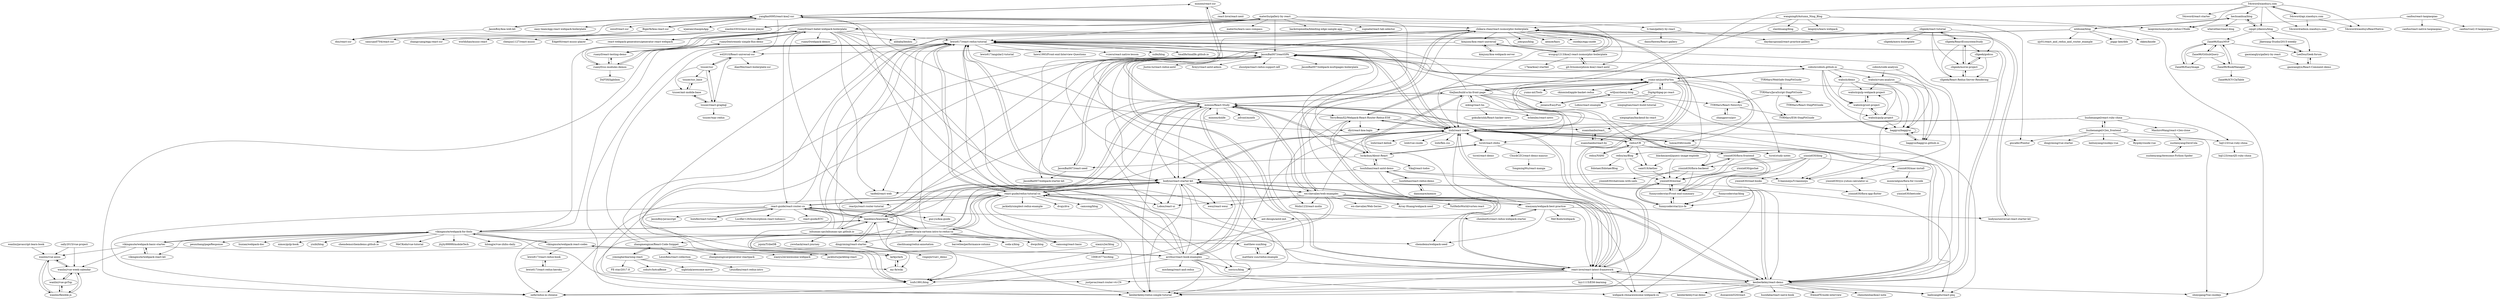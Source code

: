 digraph G {
"minooo/react-ssr" -> "yangfan0095/react-koa2-ssr"
"minooo/react-ssr" -> "react-love/react-next" ["e"=1]
"minooo/react-ssr" -> "minooo/React-Study"
"Bigerfe/koa-react-ssr" -> "yangfan0095/react-koa2-ssr"
"Bigerfe/koa-react-ssr" -> "dxx/react-ssr"
"Bigerfe/koa-react-ssr" -> "sanyuan0704/react-ssr"
"Bigerfe/koa-react-ssr" -> "zhangyuang/egg-react-ssr" ["e"=1]
"tzuser/ssr" -> "wd2010/React-universal-ssr"
"tzuser/ssr" -> "tzuser/react-graphql"
"tzuser/ssr" -> "tzuser/ant-mobile-base"
"tzuser/ssr" -> "tzuser/ssr_base"
"yinxin630/gochat" -> "yinxin630/ezreal"
"yinxin630/gochat" -> "funnycoderstar/Front-end-summary"
"yangfan0095/react-koa2-ssr" -> "JasonBoy/koa-web-kit"
"yangfan0095/react-koa2-ssr" -> "wd2010/React-universal-ssr"
"yangfan0095/react-koa2-ssr" -> "chikara-chan/react-isomorphic-boilerplate"
"yangfan0095/react-koa2-ssr" -> "wjaxian/zhaopinApp"
"yangfan0095/react-koa2-ssr" -> "minooo/react-ssr"
"yangfan0095/react-koa2-ssr" -> "dlyt/react-koa-login"
"yangfan0095/react-koa2-ssr" -> "dxx/react-ssr"
"yangfan0095/react-koa2-ssr" -> "Bigerfe/koa-react-ssr"
"yangfan0095/react-koa2-ssr" -> "easy-team/egg-react-webpack-boilerplate" ["e"=1]
"yangfan0095/react-koa2-ssr" -> "git-lt/isomorphism-koa2-react-antd"
"yangfan0095/react-koa2-ssr" -> "laoqiren/isomorphic-redux-CNode"
"yangfan0095/react-koa2-ssr" -> "xxxsf/react-ssr" ["e"=1]
"wd2010/React-universal-ssr" -> "tzuser/ssr"
"wd2010/React-universal-ssr" -> "tzuser/react-graphql"
"wd2010/React-universal-ssr" -> "AlanWei/react-boilerplate-ssr"
"tzuser/ssr_base" -> "tzuser/ant-mobile-base"
"tzuser/react-graphql" -> "tzuser/ant-mobile-base"
"tzuser/react-graphql" -> "tzuser/ssr"
"tzuser/react-graphql" -> "tzuser/wpy-redux"
"tzuser/ant-mobile-base" -> "tzuser/ssr_base"
"tzuser/ant-mobile-base" -> "tzuser/react-graphql"
"wabish/vuex-analysis" -> "baggyui/baggyui"
"wabish/vuex-analysis" -> "baggyui/baggyui.github.io"
"wabish/vuex-analysis" -> "wabish/gulp-webpack-project"
"cobish/code-analysis" -> "baggyui/baggyui"
"cobish/code-analysis" -> "wabish/vuex-analysis"
"TYRMars/React-StepPitGuide" -> "TYRMars/JavaScript-StepPitGuide"
"yinxin630/mac-install" -> "yinxin630/yys-yuhun-calculator-ui"
"yinxin630/mac-install" -> "moonrailgun/fiora-for-vscode"
"kimjuny/koa-webpack-server" -> "kimjuny/koa-react-universal"
"yinxin630/yys-yuhun-calculator-ui" -> "yinxin630/fiora-app-flutter"
"yiminghe/learning-react" -> "zhangmengxue/React-Code-Snippet"
"yiminghe/learning-react" -> "FE-star/2017.8" ["e"=1]
"yiminghe/learning-react" -> "my-fe/wiki"
"yiminghe/learning-react" -> "sohutv/hotcaffeine" ["e"=1]
"yiminghe/learning-react" -> "nightink/awesome-movie"
"mking/react-hn" -> "theJian/build-a-hn-front-page"
"mking/react-hn" -> "echenley/react-news" ["e"=1]
"mking/react-hn" -> "gokulkrishh/React-hacker-news"
"hulufei/react-tutorial" -> "react-guide/react-router-cn"
"matthew-sun/blog" -> "matthew-sun/redux-example"
"larkjs/lark" -> "my-fe/wiki"
"jojoin/TribeDB" -> "larkjs/lark"
"mhbseal/blog" -> "jackhutu/jackblog-react" ["e"=1]
"mhbseal/blog" -> "hechuanhua/blog"
"mhbseal/blog" -> "zjy01/react_and_redux_and_router_example"
"mhbseal/blog" -> "piggy-kee/ddx" ["e"=1]
"mhbseal/blog" -> "matthew-sun/redux-example"
"mhbseal/blog" -> "lewis617/react-redux-tutorial"
"mhbseal/blog" -> "ckken/knode"
"cobish/cobish.github.io" -> "baggyui/baggyui"
"cobish/cobish.github.io" -> "baggyui/baggyui.github.io"
"cobish/cobish.github.io" -> "wabish/vuex-analysis"
"cobish/cobish.github.io" -> "wabish/demo"
"cobish/cobish.github.io" -> "wabish/grunt-project"
"cobish/cobish.github.io" -> "wabish/gulp-project"
"cobish/cobish.github.io" -> "51kanmeiju/51kanmeiju"
"cobish/cobish.github.io" -> "yumo-mt/justForYou"
"cobish/cobish.github.io" -> "JasonBai007/reactSPA"
"moonrailgun/fiora-for-vscode" -> "yinxin630/leetcode"
"vikingmute/webpack-for-fools" -> "vikingmute/webpack-basic-starter"
"vikingmute/webpack-for-fools" -> "vikingmute/webpack-react-codes"
"vikingmute/webpack-for-fools" -> "vikingmute/webpack-react-kit"
"vikingmute/webpack-for-fools" -> "chemdemo/chemdemo.github.io" ["e"=1]
"vikingmute/webpack-for-fools" -> "MeCKodo/vue-tutorial" ["e"=1]
"vikingmute/webpack-for-fools" -> "jtyjty99999/mobileTech" ["e"=1]
"vikingmute/webpack-for-fools" -> "hilongjw/vue-zhihu-daily" ["e"=1]
"vikingmute/webpack-for-fools" -> "chemdemo/webpack-seed" ["e"=1]
"vikingmute/webpack-for-fools" -> "leanklass/leanreact"
"vikingmute/webpack-for-fools" -> "peunzhang/pageResponse" ["e"=1]
"vikingmute/webpack-for-fools" -> "lewis617/react-redux-tutorial"
"vikingmute/webpack-for-fools" -> "liunian/webpack-doc" ["e"=1]
"vikingmute/webpack-for-fools" -> "nimoc/gulp-book" ["e"=1]
"vikingmute/webpack-for-fools" -> "yisibl/blog" ["e"=1]
"vikingmute/webpack-for-fools" -> "lcxfs1991/blog" ["e"=1]
"materliu/gallery-by-react" -> "ti-tian/gallery-by-react"
"materliu/gallery-by-react" -> "react-webpack-generators/generator-react-webpack" ["e"=1]
"materliu/gallery-by-react" -> "xiaolin3303/react-music-player"
"materliu/gallery-by-react" -> "materliu/learn-sass-compass"
"materliu/gallery-by-react" -> "lewis617/react-redux-tutorial"
"materliu/gallery-by-react" -> "JasonBai007/reactSPA"
"materliu/gallery-by-react" -> "chenbin92/react-redux-webpack-starter"
"materliu/gallery-by-react" -> "ruanyf/react-babel-webpack-boilerplate"
"materliu/gallery-by-react" -> "backstopmedia/bleeding-edge-sample-app" ["e"=1]
"materliu/gallery-by-react" -> "supnate/react-tab-selector"
"lewis617/react-redux-tutorial" -> "react-guide/redux-tutorial-cn"
"lewis617/react-redux-tutorial" -> "nefe/redux-in-chinese" ["e"=1]
"lewis617/react-redux-tutorial" -> "bodyno/react-starter-kit"
"lewis617/react-redux-tutorial" -> "kenberkeley/redux-simple-tutorial" ["e"=1]
"lewis617/react-redux-tutorial" -> "kenberkeley/react-demo"
"lewis617/react-redux-tutorial" -> "Lobos/react-ui" ["e"=1]
"lewis617/react-redux-tutorial" -> "lewis617/angular2-tutorial" ["e"=1]
"lewis617/react-redux-tutorial" -> "lcxfs1991/blog" ["e"=1]
"lewis617/react-redux-tutorial" -> "JasonBai007/reactSPA"
"lewis617/react-redux-tutorial" -> "taofed/react-web" ["e"=1]
"lewis617/react-redux-tutorial" -> "hawx1993/Front-end-Interview-Questions" ["e"=1]
"lewis617/react-redux-tutorial" -> "vczero/react-native-lesson" ["e"=1]
"lewis617/react-redux-tutorial" -> "xufei/blog" ["e"=1]
"lewis617/react-redux-tutorial" -> "tmallfe/tmallfe.github.io" ["e"=1]
"lewis617/react-redux-tutorial" -> "lzxb/react-cnode"
"ruanyf/react-babel-webpack-boilerplate" -> "ruanyf/extremely-simple-flux-demo"
"ruanyf/react-babel-webpack-boilerplate" -> "ruanyf/webpack-demos" ["e"=1]
"ruanyf/react-babel-webpack-boilerplate" -> "lewis617/react-redux-tutorial"
"ruanyf/react-babel-webpack-boilerplate" -> "bodyno/react-starter-kit"
"ruanyf/react-babel-webpack-boilerplate" -> "ruanyf/css-modules-demos"
"ruanyf/react-babel-webpack-boilerplate" -> "weui/react-weui" ["e"=1]
"ruanyf/react-babel-webpack-boilerplate" -> "ruanyf/react-testing-demo"
"ruanyf/react-babel-webpack-boilerplate" -> "vikingmute/webpack-for-fools"
"ruanyf/react-babel-webpack-boilerplate" -> "react-guide/react-router-cn"
"ruanyf/react-babel-webpack-boilerplate" -> "react-webpack-generators/generator-react-webpack" ["e"=1]
"ruanyf/react-babel-webpack-boilerplate" -> "taofed/react-web" ["e"=1]
"ruanyf/react-babel-webpack-boilerplate" -> "reactjs/react-router-tutorial" ["e"=1]
"ruanyf/react-babel-webpack-boilerplate" -> "Lobos/react-ui" ["e"=1]
"ruanyf/react-babel-webpack-boilerplate" -> "kenberkeley/react-demo"
"ruanyf/react-babel-webpack-boilerplate" -> "alibaba/beidou" ["e"=1]
"ruanyf/extremely-simple-flux-demo" -> "ruanyf/react-babel-webpack-boilerplate"
"ruanyf/extremely-simple-flux-demo" -> "ruanyf/react-testing-demo"
"ruanyf/extremely-simple-flux-demo" -> "ruanyf/css-modules-demos"
"wx-chevalier/web-examples" -> "wx-chevalier/Web-Series" ["e"=1]
"wx-chevalier/web-examples" -> "bodyno/react-starter-kit"
"wx-chevalier/web-examples" -> "lcxfs1991/blog" ["e"=1]
"wx-chevalier/web-examples" -> "kenberkeley/react-demo"
"wx-chevalier/web-examples" -> "chikara-chan/react-isomorphic-boilerplate"
"wx-chevalier/web-examples" -> "react-love/react-latest-framework"
"wx-chevalier/web-examples" -> "Array-Huang/webpack-seed" ["e"=1]
"wx-chevalier/web-examples" -> "xiaoyann/webpack-best-practice"
"wx-chevalier/web-examples" -> "Molin123/react-molin"
"wx-chevalier/web-examples" -> "Lobos/react-ui" ["e"=1]
"wx-chevalier/web-examples" -> "weui/react-weui" ["e"=1]
"wx-chevalier/web-examples" -> "lzxb/react-cnode"
"wx-chevalier/web-examples" -> "minooo/React-Study"
"wx-chevalier/web-examples" -> "YutHelloWorld/vortex-react" ["e"=1]
"wx-chevalier/web-examples" -> "kenberkeley/redux-simple-tutorial" ["e"=1]
"my-fe/wiki" -> "larkjs/lark"
"dingyiming/react-starter" -> "leanklass/leanreact"
"dingyiming/react-starter" -> "my-fe/wiki"
"dingyiming/react-starter" -> "vingojw/vue1_demo" ["e"=1]
"zhangmengxue/React-Code-Snippet" -> "LeuisKen/react-collection"
"zhangmengxue/React-Code-Snippet" -> "yiminghe/learning-react"
"zhangmengxue/React-Code-Snippet" -> "zhangmengxue/generator-reactpack"
"zhangmengxue/React-Code-Snippet" -> "lewis617/react-redux-tutorial"
"zhangmengxue/React-Code-Snippet" -> "jackhutu/jackblog-react" ["e"=1]
"zhangmengxue/React-Code-Snippet" -> "JasonBai007/reactSPA"
"react-guide/react-router-cn" -> "react-guide/redux-tutorial-cn"
"react-guide/react-router-cn" -> "nefe/redux-in-chinese" ["e"=1]
"react-guide/react-router-cn" -> "camsong/react-basic" ["e"=1]
"react-guide/react-router-cn" -> "justjavac/react-router-v4-CN" ["e"=1]
"react-guide/react-router-cn" -> "hulufei/react-tutorial"
"react-guide/react-router-cn" -> "Lucifier129/Isomorphism-react-todomvc" ["e"=1]
"react-guide/react-router-cn" -> "lewis617/react-redux-tutorial"
"react-guide/react-router-cn" -> "react-guide/ETC"
"react-guide/react-router-cn" -> "guo-yu/koa-guide" ["e"=1]
"react-guide/react-router-cn" -> "larkjs/lark"
"react-guide/react-router-cn" -> "JasonBoy/javascript" ["e"=1]
"react-guide/react-router-cn" -> "leanklass/leanreact"
"react-guide/react-router-cn" -> "ant-design/antd-init" ["e"=1]
"vikingmute/webpack-basic-starter" -> "vikingmute/webpack-react-kit"
"vikingmute/webpack-basic-starter" -> "vikingmute/webpack-for-fools"
"vikingmute/webpack-basic-starter" -> "wanlixi/vue-week-calendar"
"vikingmute/webpack-basic-starter" -> "xiaoyu2er/awesome-webpack"
"vikingmute/webpack-basic-starter" -> "wanlixi/vue-axios"
"vikingmute/webpack-react-kit" -> "vikingmute/webpack-basic-starter"
"Zane96/EasyMVP" -> "Zane96/EasyImage"
"Zane96/EasyMVP" -> "Zane96/GithubQuery"
"Zane96/EasyMVP" -> "Zane96/BookManager"
"Zane96/EasyMVP" -> "LeeDou/Geek-forum"
"matthew-sun/redux-example" -> "matthew-sun/blog"
"yinxin630/read-books" -> "yinxin630/fiora-app-flutter"
"theJian/build-a-hn-front-page" -> "mking/react-hn"
"theJian/build-a-hn-front-page" -> "tsrot/study-notes" ["e"=1]
"theJian/build-a-hn-front-page" -> "lzxb/react-cnode"
"theJian/build-a-hn-front-page" -> "kenberkeley/react-demo"
"theJian/build-a-hn-front-page" -> "tsrot/react-zhihu"
"theJian/build-a-hn-front-page" -> "yumo-mt/justForYou"
"theJian/build-a-hn-front-page" -> "lewis617/react-redux-tutorial"
"theJian/build-a-hn-front-page" -> "luckykun/About-React"
"theJian/build-a-hn-front-page" -> "minooo/React-Study"
"theJian/build-a-hn-front-page" -> "kenberkeley/redux-simple-tutorial" ["e"=1]
"theJian/build-a-hn-front-page" -> "bodyno/react-starter-kit"
"theJian/build-a-hn-front-page" -> "arcthur/react-book-examples"
"theJian/build-a-hn-front-page" -> "redsx/CR"
"react-guide/redux-tutorial-cn" -> "camsong/react-basic" ["e"=1]
"react-guide/redux-tutorial-cn" -> "nefe/redux-in-chinese" ["e"=1]
"react-guide/redux-tutorial-cn" -> "lewis617/react-redux-tutorial"
"react-guide/redux-tutorial-cn" -> "react-guide/react-router-cn"
"react-guide/redux-tutorial-cn" -> "kenberkeley/redux-simple-tutorial" ["e"=1]
"react-guide/redux-tutorial-cn" -> "kenberkeley/react-demo"
"react-guide/redux-tutorial-cn" -> "sorrycc/blog" ["e"=1]
"react-guide/redux-tutorial-cn" -> "bodyno/react-starter-kit"
"react-guide/redux-tutorial-cn" -> "camsong/blog" ["e"=1]
"react-guide/redux-tutorial-cn" -> "webpack-china/awesome-webpack-cn" ["e"=1]
"react-guide/redux-tutorial-cn" -> "lcxfs1991/blog" ["e"=1]
"react-guide/redux-tutorial-cn" -> "jackielii/simplest-redux-example" ["e"=1]
"react-guide/redux-tutorial-cn" -> "dvajs/dva" ["e"=1]
"react-guide/redux-tutorial-cn" -> "reactjs/react-router-tutorial" ["e"=1]
"react-guide/redux-tutorial-cn" -> "jasonslyvia/a-cartoon-intro-to-redux-cn"
"wangning0/Autumn_Ning_Blog" -> "slashhuang/blog" ["e"=1]
"wangning0/Autumn_Ning_Blog" -> "lengziyu/learn-webpack" ["e"=1]
"wangning0/Autumn_Ning_Blog" -> "shinygang/Vue-cnodejs" ["e"=1]
"wangning0/Autumn_Ning_Blog" -> "theJian/build-a-hn-front-page"
"wangning0/Autumn_Ning_Blog" -> "giscafer/Ponitor"
"wangning0/Autumn_Ning_Blog" -> "chikara-chan/react-isomorphic-boilerplate"
"wssgcg1213/koa2-react-isomorphic-boilerplate" -> "git-lt/isomorphism-koa2-react-antd"
"wssgcg1213/koa2-react-isomorphic-boilerplate" -> "kimjuny/koa-react-universal"
"wssgcg1213/koa2-react-isomorphic-boilerplate" -> "17koa/koa2-startkit" ["e"=1]
"wssgcg1213/koa2-react-isomorphic-boilerplate" -> "chikara-chan/react-isomorphic-boilerplate"
"bodyno/react-starter-kit" -> "lewis617/react-redux-tutorial"
"bodyno/react-starter-kit" -> "kenberkeley/react-demo"
"bodyno/react-starter-kit" -> "kenberkeley/redux-simple-tutorial" ["e"=1]
"bodyno/react-starter-kit" -> "lzxb/react-cnode"
"bodyno/react-starter-kit" -> "react-love/react-latest-framework"
"bodyno/react-starter-kit" -> "lcxfs1991/blog" ["e"=1]
"bodyno/react-starter-kit" -> "Lobos/react-ui" ["e"=1]
"bodyno/react-starter-kit" -> "sorrycc/blog" ["e"=1]
"bodyno/react-starter-kit" -> "react-guide/redux-tutorial-cn"
"bodyno/react-starter-kit" -> "wx-chevalier/web-examples"
"bodyno/react-starter-kit" -> "taofed/react-web" ["e"=1]
"bodyno/react-starter-kit" -> "bailicangdu/react-pxq" ["e"=1]
"bodyno/react-starter-kit" -> "webpack-china/awesome-webpack-cn" ["e"=1]
"bodyno/react-starter-kit" -> "guo-yu/koa-guide" ["e"=1]
"bodyno/react-starter-kit" -> "weui/react-weui" ["e"=1]
"luckykun/About-React" -> "JasonBai007/react-seed"
"luckykun/About-React" -> "tsrot/react-zhihu"
"luckykun/About-React" -> "minooo/React-Study"
"luckykun/About-React" -> "luozhihao/react-antd-demo"
"luckykun/About-React" -> "YikaJ/react-todos"
"luckykun/About-React" -> "theJian/build-a-hn-front-page"
"inhuman-cpc/inhuman-cpc.github.io" -> "leanklass/leanreact"
"inhuman-cpc/inhuman-cpc.github.io" -> "zhangmengxue/React-Code-Snippet"
"inhuman-cpc/inhuman-cpc.github.io" -> "ywwhack/react-journey"
"inhuman-cpc/inhuman-cpc.github.io" -> "lewis617/react-redux-tutorial"
"inhuman-cpc/inhuman-cpc.github.io" -> "JasonBai007/reactSPA"
"inhuman-cpc/inhuman-cpc.github.io" -> "matthew-sun/blog"
"inhuman-cpc/inhuman-cpc.github.io" -> "theJian/build-a-hn-front-page"
"leanklass/leanreact" -> "dingyiming/react-starter"
"leanklass/leanreact" -> "minooo/React-Study"
"leanklass/leanreact" -> "bodyno/react-starter-kit"
"leanklass/leanreact" -> "inhuman-cpc/inhuman-cpc.github.io"
"leanklass/leanreact" -> "react-guide/react-router-cn"
"leanklass/leanreact" -> "vikingmute/webpack-for-fools"
"leanklass/leanreact" -> "jasonslyvia/a-cartoon-intro-to-redux-cn"
"leanklass/leanreact" -> "kenberkeley/redux-simple-tutorial" ["e"=1]
"leanklass/leanreact" -> "lewis617/react-redux-tutorial"
"leanklass/leanreact" -> "lzxb/react-cnode"
"leanklass/leanreact" -> "JasonBai007/reactSPA"
"JasonBai007/reactSPA" -> "JasonBai007/react-seed"
"JasonBai007/reactSPA" -> "Justin-lu/react-redux-antd" ["e"=1]
"JasonBai007/reactSPA" -> "JasonBai007/webpack-starter-kit"
"JasonBai007/reactSPA" -> "cobish/cobish.github.io"
"JasonBai007/reactSPA" -> "lewis617/react-redux-tutorial"
"JasonBai007/reactSPA" -> "lzxb/react-cnode"
"JasonBai007/reactSPA" -> "fireyy/react-antd-admin" ["e"=1]
"JasonBai007/reactSPA" -> "yumo-mt/justForYou"
"JasonBai007/reactSPA" -> "bodyno/react-starter-kit"
"JasonBai007/reactSPA" -> "jackhutu/jackblog-react" ["e"=1]
"JasonBai007/reactSPA" -> "jixianu/EasyFun"
"JasonBai007/reactSPA" -> "zhoulijie/react-redux-support-ie8" ["e"=1]
"JasonBai007/reactSPA" -> "JasonBai007/webpack-multipages-boilerplate"
"JasonBai007/reactSPA" -> "react-love/react-latest-framework"
"JasonBai007/reactSPA" -> "redsx/myBlog"
"jasonslyvia/a-cartoon-intro-to-redux-cn" -> "react-guide/redux-tutorial-cn"
"jasonslyvia/a-cartoon-intro-to-redux-cn" -> "nefe/redux-in-chinese" ["e"=1]
"jasonslyvia/a-cartoon-intro-to-redux-cn" -> "kenberkeley/redux-simple-tutorial" ["e"=1]
"jasonslyvia/a-cartoon-intro-to-redux-cn" -> "leanklass/leanreact"
"jasonslyvia/a-cartoon-intro-to-redux-cn" -> "slashhuang/redux-annotation" ["e"=1]
"jasonslyvia/a-cartoon-intro-to-redux-cn" -> "lewis617/react-redux-tutorial"
"jasonslyvia/a-cartoon-intro-to-redux-cn" -> "lcxfs1991/blog" ["e"=1]
"jasonslyvia/a-cartoon-intro-to-redux-cn" -> "bodyno/react-starter-kit"
"jasonslyvia/a-cartoon-intro-to-redux-cn" -> "barretlee/performance-column" ["e"=1]
"jasonslyvia/a-cartoon-intro-to-redux-cn" -> "minooo/React-Study"
"jasonslyvia/a-cartoon-intro-to-redux-cn" -> "camsong/react-basic" ["e"=1]
"jasonslyvia/a-cartoon-intro-to-redux-cn" -> "dingyiming/react-starter"
"jasonslyvia/a-cartoon-intro-to-redux-cn" -> "react-guide/react-router-cn"
"jasonslyvia/a-cartoon-intro-to-redux-cn" -> "soda-x/blog" ["e"=1]
"jasonslyvia/a-cartoon-intro-to-redux-cn" -> "dwqs/blog" ["e"=1]
"JasonBoy/koa-web-kit" -> "yangfan0095/react-koa2-ssr"
"JasonBoy/koa-web-kit" -> "dxx/react-ssr"
"LeuisKen/react-collection" -> "LeuisKen/react-redux-intro"
"redsx/myBlog" -> "Itdotaer/ItdotaerBlog"
"redsx/myBlog" -> "yinxin630/ezreal"
"redsx/myBlog" -> "sam019/Aether"
"ruanyf/react-testing-demo" -> "ruanyf/css-modules-demos"
"xuzhenyang/Awesome-Python-Spider" -> "xuzhenyang/ZeroCola"
"yinxin630/fiora-backend" -> "yinxin630/fiora-frontend"
"yinxin630/fiora-backend" -> "yinxin630/ezreal"
"yinxin630/fiora-backend" -> "yinxin630/chatroom-with-sails"
"yinxin630/fiora-backend" -> "funnycoderstar/Front-end-summary"
"yinxin630/fiora-backend" -> "funnycoderstar/yys-fe"
"Zane96/GithubQuery" -> "Zane96/EasyMVP"
"Zane96/GithubQuery" -> "Zane96/EasyImage"
"Zane96/GithubQuery" -> "Zane96/BookManager"
"Zane96/EasyImage" -> "Zane96/EasyMVP"
"wabish/demo" -> "baggyui/baggyui"
"wabish/demo" -> "baggyui/baggyui.github.io"
"wabish/demo" -> "wabish/grunt-project"
"wabish/demo" -> "wabish/gulp-webpack-project"
"wabish/demo" -> "wabish/gulp-project"
"Zane96/BookManager" -> "Zane96/EasyMVP"
"Zane96/BookManager" -> "Zane96/ICY-ClaTable"
"yinxin630/ezreal" -> "funnycoderstar/Front-end-summary"
"yinxin630/ezreal" -> "funnycoderstar/yys-fe"
"wabish/gulp-project" -> "wabish/grunt-project"
"wabish/gulp-project" -> "wabish/gulp-webpack-project"
"wabish/gulp-project" -> "baggyui/baggyui"
"wabish/grunt-project" -> "wabish/gulp-project"
"wabish/grunt-project" -> "baggyui/baggyui"
"wabish/grunt-project" -> "wabish/gulp-webpack-project"
"minooo/React-Study" -> "minooo/react-ssr"
"minooo/React-Study" -> "minooo/dolife"
"minooo/React-Study" -> "kenberkeley/react-demo"
"minooo/React-Study" -> "bodyno/react-starter-kit"
"minooo/React-Study" -> "leanklass/leanreact"
"minooo/React-Study" -> "react-love/react-latest-framework"
"minooo/React-Study" -> "react-guide/redux-tutorial-cn"
"minooo/React-Study" -> "lzxb/react-cnode"
"minooo/React-Study" -> "TerryBeanX2/Webpack-React-Router-Redux-ES6"
"minooo/React-Study" -> "kenberkeley/redux-simple-tutorial" ["e"=1]
"minooo/React-Study" -> "luckykun/About-React"
"minooo/React-Study" -> "lewis617/react-redux-tutorial"
"minooo/React-Study" -> "wx-chevalier/web-examples"
"minooo/React-Study" -> "arcthur/react-book-examples"
"minooo/React-Study" -> "jsfront/month" ["e"=1]
"lzxb/react-cnode" -> "yumo-mt/justForYou"
"lzxb/react-cnode" -> "react-love/react-latest-framework"
"lzxb/react-cnode" -> "bodyno/react-starter-kit"
"lzxb/react-cnode" -> "lumia2046/cnode"
"lzxb/react-cnode" -> "lzxb/react-kelink" ["e"=1]
"lzxb/react-cnode" -> "TerryBeanX2/Webpack-React-Router-Redux-ES6"
"lzxb/react-cnode" -> "kenberkeley/react-demo"
"lzxb/react-cnode" -> "lzxb/vue-cnode" ["e"=1]
"lzxb/react-cnode" -> "redsx/CR"
"lzxb/react-cnode" -> "JasonBai007/reactSPA"
"lzxb/react-cnode" -> "lzxb/flex.css" ["e"=1]
"lzxb/react-cnode" -> "lewis617/react-redux-tutorial"
"lzxb/react-cnode" -> "shinygang/Vue-cnodejs" ["e"=1]
"lzxb/react-cnode" -> "bailicangdu/react-pxq" ["e"=1]
"lzxb/react-cnode" -> "tsrot/react-zhihu"
"react-love/react-latest-framework" -> "lzxb/react-cnode"
"react-love/react-latest-framework" -> "kenberkeley/react-demo"
"react-love/react-latest-framework" -> "bodyno/react-starter-kit"
"react-love/react-latest-framework" -> "kenberkeley/redux-simple-tutorial" ["e"=1]
"react-love/react-latest-framework" -> "lewis617/react-redux-tutorial"
"react-love/react-latest-framework" -> "hyy1115/ES6-learning" ["e"=1]
"react-love/react-latest-framework" -> "bailicangdu/react-pxq" ["e"=1]
"react-love/react-latest-framework" -> "chikara-chan/react-isomorphic-boilerplate"
"react-love/react-latest-framework" -> "TerryBeanX2/Webpack-React-Router-Redux-ES6"
"react-love/react-latest-framework" -> "JasonBai007/reactSPA"
"react-love/react-latest-framework" -> "justjavac/react-router-v4-CN" ["e"=1]
"react-love/react-latest-framework" -> "lcxfs1991/blog" ["e"=1]
"react-love/react-latest-framework" -> "minooo/React-Study"
"react-love/react-latest-framework" -> "webpack-china/awesome-webpack-cn" ["e"=1]
"react-love/react-latest-framework" -> "react-guide/redux-tutorial-cn"
"redsx/CR" -> "redsx/NAMI"
"redsx/CR" -> "redsx/myBlog"
"redsx/CR" -> "lzxb/react-cnode"
"redsx/CR" -> "sam019/Aether"
"redsx/CR" -> "JasonBai007/reactSPA"
"redsx/CR" -> "yinxin630/fiora-backend"
"redsx/CR" -> "yinxin630/fiora-frontend"
"xiaoyann/webpack-best-practice" -> "chenbin92/react-redux-webpack-starter"
"xiaoyann/webpack-best-practice" -> "chemdemo/webpack-seed" ["e"=1]
"xiaoyann/webpack-best-practice" -> "lzxb/react-cnode"
"xiaoyann/webpack-best-practice" -> "lewis617/react-redux-tutorial"
"xiaoyann/webpack-best-practice" -> "MeCKodo/webpack" ["e"=1]
"xiaoyann/webpack-best-practice" -> "react-love/react-latest-framework"
"xiaoyann/webpack-best-practice" -> "bodyno/universal-react-starter-kit"
"kenberkeley/react-demo" -> "kenberkeley/redux-simple-tutorial" ["e"=1]
"kenberkeley/react-demo" -> "bailicangdu/react-pxq" ["e"=1]
"kenberkeley/react-demo" -> "bodyno/react-starter-kit"
"kenberkeley/react-demo" -> "kenberkeley/vue-demo" ["e"=1]
"kenberkeley/react-demo" -> "lewis617/react-redux-tutorial"
"kenberkeley/react-demo" -> "duxianwei520/react" ["e"=1]
"kenberkeley/react-demo" -> "react-love/react-latest-framework"
"kenberkeley/react-demo" -> "lzxb/react-cnode"
"kenberkeley/react-demo" -> "react-guide/redux-tutorial-cn"
"kenberkeley/react-demo" -> "nefe/redux-in-chinese" ["e"=1]
"kenberkeley/react-demo" -> "huzidaha/react-naive-book" ["e"=1]
"kenberkeley/react-demo" -> "ElemeFE/node-interview" ["e"=1]
"kenberkeley/react-demo" -> "chenshenhai/koa2-note" ["e"=1]
"kenberkeley/react-demo" -> "webpack-china/awesome-webpack-cn" ["e"=1]
"kenberkeley/react-demo" -> "shinygang/Vue-cnodejs" ["e"=1]
"xiaoyu2er/blog" -> "xiaoyu2er/awesome-webpack"
"xiaoyu2er/blog" -> "10081677wc/blog"
"ruanyf/css-modules-demos" -> "ruanyf/react-testing-demo"
"ruanyf/css-modules-demos" -> "DxF5H/lightbox" ["e"=1]
"ruanyf/css-modules-demos" -> "ruanyf/extremely-simple-flux-demo"
"ruanyf/css-modules-demos" -> "ruanyf/react-babel-webpack-boilerplate"
"chenbin92/react-redux-webpack-starter" -> "xiaoyann/webpack-best-practice"
"liuzhenangel/react-ruby-china" -> "liuzhenangel/v2ex_frontend"
"liuzhenangel/react-ruby-china" -> "dlyt/react-koa-login"
"liuzhenangel/react-ruby-china" -> "MashiroWang/react-v2ex-clone"
"liuzhenangel/react-ruby-china" -> "hql123/vue-ruby-china"
"liuzhenangel/react-ruby-china" -> "lzxb/react-cnode"
"sally2015/vue-project" -> "wanlixi/vue-week-calendar"
"sally2015/vue-project" -> "wanlixi/vue-axios"
"lewis617/react-redux-book" -> "lewis617/react-redux-heroku"
"cllgeek/react-tutorial" -> "cllgeek/ReactEcosystemStudy"
"cllgeek/react-tutorial" -> "cllgeek/mern-boilerplate"
"cllgeek/react-tutorial" -> "cllgeek/movie-project"
"cllgeek/react-tutorial" -> "cllgeek/React-Redux-Server-Rendering"
"cllgeek/react-tutorial" -> "cllgeek/godcss"
"cllgeek/react-tutorial" -> "daydayupsnail/react-practice-gallery"
"sam019/Aether" -> "yinxin630/ezreal"
"vikingmute/webpack-react-codes" -> "lewis617/react-redux-book"
"vikingmute/webpack-react-codes" -> "vikingmute/webpack-for-fools"
"vikingmute/webpack-react-codes" -> "arcthur/react-book-examples"
"luozhihao/react-antd-demo" -> "luozhihao/react-redux-demo"
"luozhihao/react-antd-demo" -> "kenberkeley/react-demo"
"luozhihao/react-antd-demo" -> "JasonBai007/reactSPA"
"luozhihao/react-antd-demo" -> "ant-design/antd-init" ["e"=1]
"luozhihao/react-antd-demo" -> "luckykun/About-React"
"luozhihao/react-antd-demo" -> "51kanmeiju/51kanmeiju"
"luozhihao/react-antd-demo" -> "bodyno/react-starter-kit"
"liuzhenangel/v2ex_frontend" -> "liuzhenangel/react-ruby-china"
"liuzhenangel/v2ex_frontend" -> "Ryqsky/cnode-vue"
"liuzhenangel/v2ex_frontend" -> "hql123/vue-ruby-china"
"liuzhenangel/v2ex_frontend" -> "giscafer/Ponitor"
"liuzhenangel/v2ex_frontend" -> "dingyiming/vue-starter" ["e"=1]
"liuzhenangel/v2ex_frontend" -> "beilunyang/cnodejs-vue" ["e"=1]
"luozhihao/react-redux-demo" -> "luozhihao/react-antd-demo"
"luozhihao/react-redux-demo" -> "damonare/memos"
"wabish/gulp-webpack-project" -> "wabish/grunt-project"
"blackmiaool/jquery-image-explode" -> "sam019/Aether"
"blackmiaool/jquery-image-explode" -> "yinxin630/ezreal"
"lewis617/react-redux-heroku" -> "lewis617/react-redux-book"
"yinxin630/fiora-frontend" -> "yinxin630/ezreal"
"yinxin630/fiora-frontend" -> "yinxin630/fiora-backend"
"yinxin630/fiora-frontend" -> "funnycoderstar/Front-end-summary"
"yinxin630/fiora-frontend" -> "funnycoderstar/yys-fe"
"cllgeek/movie-project" -> "cllgeek/React-Redux-Server-Rendering"
"cllgeek/movie-project" -> "cllgeek/godcss"
"cllgeek/movie-project" -> "cllgeek/ReactEcosystemStudy"
"cllgeek/ReactEcosystemStudy" -> "cllgeek/movie-project"
"cllgeek/ReactEcosystemStudy" -> "cllgeek/react-tutorial"
"cllgeek/ReactEcosystemStudy" -> "cllgeek/React-Redux-Server-Rendering"
"cllgeek/ReactEcosystemStudy" -> "cllgeek/godcss"
"cllgeek/godcss" -> "cllgeek/React-Redux-Server-Rendering"
"cllgeek/godcss" -> "cllgeek/movie-project"
"ti-tian/gallery-by-react" -> "daydayupsnail/react-practice-gallery"
"ti-tian/gallery-by-react" -> "daisyHawen/React-gallery"
"hechuanhua/blog" -> "cqupt-yifanwu/blog"
"hechuanhua/blog" -> "mhbseal/blog"
"hechuanhua/blog" -> "whevether/react-blog"
"arcthur/react-book-examples" -> "mocheng/react-and-redux" ["e"=1]
"arcthur/react-book-examples" -> "lzxb/react-cnode"
"arcthur/react-book-examples" -> "react-guide/redux-tutorial-cn"
"arcthur/react-book-examples" -> "vikingmute/webpack-react-codes"
"arcthur/react-book-examples" -> "kenberkeley/redux-simple-tutorial" ["e"=1]
"arcthur/react-book-examples" -> "chikara-chan/react-isomorphic-boilerplate"
"arcthur/react-book-examples" -> "lewis617/react-redux-tutorial"
"arcthur/react-book-examples" -> "kenberkeley/react-demo"
"arcthur/react-book-examples" -> "webpack-china/awesome-webpack-cn" ["e"=1]
"arcthur/react-book-examples" -> "nefe/redux-in-chinese" ["e"=1]
"arcthur/react-book-examples" -> "bodyno/react-starter-kit"
"arcthur/react-book-examples" -> "minooo/React-Study"
"arcthur/react-book-examples" -> "yangfan0095/react-koa2-ssr"
"arcthur/react-book-examples" -> "react-love/react-latest-framework"
"arcthur/react-book-examples" -> "sorrycc/blog" ["e"=1]
"git-lt/isomorphism-koa2-react-antd" -> "wssgcg1213/koa2-react-isomorphic-boilerplate"
"JasonBai007/react-seed" -> "JasonBai007/webpack-starter-kit"
"JasonBai007/react-seed" -> "JasonBai007/reactSPA"
"xiaolin3303/react-music-player" -> "chenjun1127/react-music" ["e"=1]
"xiaolin3303/react-music-player" -> "Edge00/react-music-player"
"xiaolin3303/react-music-player" -> "worldzhao/music-react"
"xiaolin3303/react-music-player" -> "materliu/gallery-by-react"
"redsx/NAMI" -> "redsx/CR"
"54sword/xiaoduyu.com" -> "54sword/api.xiaoduyu.com"
"54sword/xiaoduyu.com" -> "54sword/xiaoduyuReactNative"
"54sword/xiaoduyu.com" -> "54sword/admin.xiaoduyu.com"
"54sword/xiaoduyu.com" -> "54sword/react-starter"
"54sword/xiaoduyu.com" -> "hechuanhua/blog"
"54sword/xiaoduyu.com" -> "lzxb/react-cnode"
"54sword/xiaoduyu.com" -> "cqupt-yifanwu/blog"
"54sword/xiaoduyu.com" -> "laoqiren/isomorphic-redux-CNode"
"chikara-chan/react-isomorphic-boilerplate" -> "bodyno/universal-react-starter-kit"
"chikara-chan/react-isomorphic-boilerplate" -> "yangfan0095/react-koa2-ssr"
"chikara-chan/react-isomorphic-boilerplate" -> "wssgcg1213/koa2-react-isomorphic-boilerplate"
"chikara-chan/react-isomorphic-boilerplate" -> "alibaba/beidou" ["e"=1]
"chikara-chan/react-isomorphic-boilerplate" -> "lewis617/react-redux-tutorial"
"chikara-chan/react-isomorphic-boilerplate" -> "lcxfs1991/blog" ["e"=1]
"chikara-chan/react-isomorphic-boilerplate" -> "joeyguo/blog" ["e"=1]
"chikara-chan/react-isomorphic-boilerplate" -> "react-love/react-latest-framework"
"chikara-chan/react-isomorphic-boilerplate" -> "wx-chevalier/web-examples"
"chikara-chan/react-isomorphic-boilerplate" -> "chemdemo/webpack-seed" ["e"=1]
"chikara-chan/react-isomorphic-boilerplate" -> "bodyno/react-starter-kit"
"chikara-chan/react-isomorphic-boilerplate" -> "aemoe/fairy"
"chikara-chan/react-isomorphic-boilerplate" -> "lzxb/react-cnode"
"chikara-chan/react-isomorphic-boilerplate" -> "kimjuny/koa-react-universal"
"chikara-chan/react-isomorphic-boilerplate" -> "cnodejs/egg-cnode" ["e"=1]
"tsrot/react-zhihu" -> "ChuckCZC/react-demo-maizuo"
"tsrot/react-zhihu" -> "lzxb/react-cnode"
"tsrot/react-zhihu" -> "tsrot/study-notes" ["e"=1]
"tsrot/react-zhihu" -> "luckykun/About-React"
"tsrot/react-zhihu" -> "tsrot/react-demo"
"yumo-mt/justForYou" -> "lzxb/react-cnode"
"yumo-mt/justForYou" -> "cobish/cobish.github.io"
"yumo-mt/justForYou" -> "TerryBeanX2/Webpack-React-Router-Redux-ES6"
"yumo-mt/justForYou" -> "JasonBai007/reactSPA"
"yumo-mt/justForYou" -> "DigAg/digag-pc-react"
"yumo-mt/justForYou" -> "tsrot/study-notes" ["e"=1]
"yumo-mt/justForYou" -> "yumo-mt/Tools"
"yumo-mt/justForYou" -> "xuanshanbo/react_"
"yumo-mt/justForYou" -> "51kanmeiju/51kanmeiju"
"yumo-mt/justForYou" -> "theJian/build-a-hn-front-page"
"yumo-mt/justForYou" -> "ckinmind/apple-basket-redux" ["e"=1]
"yumo-mt/justForYou" -> "lumia2046/cnode"
"yumo-mt/justForYou" -> "wtfjun/chenxj-blog"
"yumo-mt/justForYou" -> "xuanshanbo/react-by"
"damonare/memos" -> "luozhihao/react-redux-demo"
"lumia2046/cnode" -> "lzxb/react-cnode"
"lumia2046/cnode" -> "51kanmeiju/51kanmeiju"
"xuanshanbo/react_" -> "xuanshanbo/react-by"
"bodyno/universal-react-starter-kit" -> "chikara-chan/react-isomorphic-boilerplate"
"cqupt-yifanwu/blog" -> "LeeDou/Geek-forum"
"cqupt-yifanwu/blog" -> "Zane96/EasyMVP"
"cqupt-yifanwu/blog" -> "hechuanhua/blog"
"cqupt-yifanwu/blog" -> "Jikewang-Studio/2015-weekly"
"MashiroWang/react-v2ex-clone" -> "xuzhenyang/ZeroCola"
"ChuckCZC/react-demo-maizuo" -> "TongmingWu/react-manga"
"gaoxianglyx/gallery-by-react" -> "gaoxianglyx/React-Comment-demo"
"yinxin630/blog" -> "yinxin630/ezreal"
"yinxin630/blog" -> "yinxin630/mac-install"
"yinxin630/blog" -> "yinxin630/read-books"
"yinxin630/blog" -> "funnycoderstar/Front-end-summary"
"yinxin630/blog" -> "funnycoderstar/yys-fe"
"yinxin630/blog" -> "yinxin630/fiora-backend"
"xuanshanbo/react-by" -> "xuanshanbo/react_"
"cllgeek/React-Redux-Server-Rendering" -> "cllgeek/movie-project"
"gaoxianglyx/React-Comment-demo" -> "LeeDou/Geek-forum"
"canfoo/react-taopiaopiao" -> "canfoo/vue2.0-taopiaopiao" ["e"=1]
"canfoo/react-taopiaopiao" -> "canfoo/react-native-taopiaopiao"
"canfoo/react-taopiaopiao" -> "laoqiren/isomorphic-redux-CNode"
"hql123/vue-ruby-china" -> "hql123/reactJS-ruby-china"
"jixianu/EasyFun" -> "wtfjun/chenxj-blog"
"TerryBeanX2/Webpack-React-Router-Redux-ES6" -> "xuanshanbo/react_"
"TerryBeanX2/Webpack-React-Router-Redux-ES6" -> "lzxb/react-cnode"
"TerryBeanX2/Webpack-React-Router-Redux-ES6" -> "yumo-mt/justForYou"
"TerryBeanX2/Webpack-React-Router-Redux-ES6" -> "dlyt/react-koa-login"
"TerryBeanX2/Webpack-React-Router-Redux-ES6" -> "Molin123/react-molin"
"TerryBeanX2/Webpack-React-Router-Redux-ES6" -> "react-love/react-latest-framework"
"54sword/api.xiaoduyu.com" -> "54sword/xiaoduyu.com"
"54sword/api.xiaoduyu.com" -> "54sword/admin.xiaoduyu.com"
"54sword/api.xiaoduyu.com" -> "54sword/xiaoduyuReactNative"
"TYRMars/JavaScript-StepPitGuide" -> "TYRMars/ES6-StepPitGuide"
"TYRMars/JavaScript-StepPitGuide" -> "TYRMars/React-StepPitGuide"
"TYRMars/JavaScript-StepPitGuide" -> "TYRMars/React-NewsSys"
"xuzhenyang/ZeroCola" -> "xuzhenyang/Awesome-Python-Spider"
"LeeDou/Geek-forum" -> "Jikewang-Studio/2015-weekly"
"LeeDou/Geek-forum" -> "gaoxianglyx/React-Comment-demo"
"baggyui/baggyui" -> "baggyui/baggyui"
"baggyui/baggyui" -> "baggyui/baggyui.github.io"
"Jikewang-Studio/2015-weekly" -> "LeeDou/Geek-forum"
"funnycoderstar/yys-fe" -> "yinxin630/ezreal"
"funnycoderstar/yys-fe" -> "funnycoderstar/Front-end-summary"
"funnycoderstar/Front-end-summary" -> "yinxin630/ezreal"
"funnycoderstar/Front-end-summary" -> "funnycoderstar/yys-fe"
"wanlixi/javascript-learn-book" -> "wanlixi/vue-axios"
"DigAg/digag-pc-react" -> "Lobos/react-example"
"DigAg/digag-pc-react" -> "yumo-mt/justForYou"
"DigAg/digag-pc-react" -> "xieqingtian/react-build-tutorial"
"funnycoderstar/blog" -> "funnycoderstar/yys-fe"
"wtfjun/chenxj-blog" -> "TYRMars/React-NewsSys"
"wtfjun/chenxj-blog" -> "jixianu/EasyFun"
"TYRMars/React-NewsSys" -> "zhangporco/psv"
"TYRMars/React-NewsSys" -> "TYRMars/ES6-StepPitGuide"
"xieqingtian/react-build-tutorial" -> "xieqingtian/backend-by-react"
"kimjuny/koa-react-universal" -> "kimjuny/koa-webpack-server"
"kimjuny/koa-react-universal" -> "wssgcg1213/koa2-react-isomorphic-boilerplate"
"kimjuny/koa-react-universal" -> "wd2010/React-universal-ssr"
"TYRMars/WebSafe-StepPitGuide" -> "TYRMars/JavaScript-StepPitGuide"
"zhangporco/psv" -> "TYRMars/React-NewsSys"
"wanlixi/vue-week-calendar" -> "wanlixi/vue-axios"
"wanlixi/vue-week-calendar" -> "wanlixi/flexible.js"
"wanlixi/vue-week-calendar" -> "wanlixi/vue-goTop"
"wanlixi/vue-axios" -> "wanlixi/vue-week-calendar"
"wanlixi/vue-axios" -> "wanlixi/flexible.js"
"wanlixi/vue-axios" -> "wanlixi/vue-goTop"
"baggyui/baggyui.github.io" -> "baggyui/baggyui"
"wanlixi/flexible.js" -> "wanlixi/vue-week-calendar"
"wanlixi/flexible.js" -> "wanlixi/vue-axios"
"wanlixi/flexible.js" -> "wanlixi/vue-goTop"
"wanlixi/vue-goTop" -> "wanlixi/vue-week-calendar"
"wanlixi/vue-goTop" -> "wanlixi/flexible.js"
"minooo/react-ssr" ["l"="-9.667,-34.894"]
"yangfan0095/react-koa2-ssr" ["l"="-9.711,-34.914"]
"react-love/react-next" ["l"="-1.855,-37.307"]
"minooo/React-Study" ["l"="-9.62,-34.836"]
"Bigerfe/koa-react-ssr" ["l"="-9.749,-34.961"]
"dxx/react-ssr" ["l"="-9.722,-34.958"]
"sanyuan0704/react-ssr" ["l"="-9.778,-34.994"]
"zhangyuang/egg-react-ssr" ["l"="-7.947,-34.904"]
"tzuser/ssr" ["l"="-9.694,-35.012"]
"wd2010/React-universal-ssr" ["l"="-9.697,-34.985"]
"tzuser/react-graphql" ["l"="-9.707,-35.019"]
"tzuser/ant-mobile-base" ["l"="-9.701,-35.03"]
"tzuser/ssr_base" ["l"="-9.687,-35.033"]
"yinxin630/gochat" ["l"="-9.779,-34.667"]
"yinxin630/ezreal" ["l"="-9.775,-34.688"]
"funnycoderstar/Front-end-summary" ["l"="-9.787,-34.678"]
"JasonBoy/koa-web-kit" ["l"="-9.727,-34.939"]
"chikara-chan/react-isomorphic-boilerplate" ["l"="-9.641,-34.882"]
"wjaxian/zhaopinApp" ["l"="-9.756,-34.934"]
"dlyt/react-koa-login" ["l"="-9.756,-34.889"]
"easy-team/egg-react-webpack-boilerplate" ["l"="-8.07,-36.092"]
"git-lt/isomorphism-koa2-react-antd" ["l"="-9.683,-34.941"]
"laoqiren/isomorphic-redux-CNode" ["l"="-9.813,-34.82"]
"xxxsf/react-ssr" ["l"="-3.121,-35.86"]
"AlanWei/react-boilerplate-ssr" ["l"="-9.722,-35.008"]
"tzuser/wpy-redux" ["l"="-9.717,-35.038"]
"wabish/vuex-analysis" ["l"="-9.796,-34.793"]
"baggyui/baggyui" ["l"="-9.787,-34.786"]
"baggyui/baggyui.github.io" ["l"="-9.775,-34.794"]
"wabish/gulp-webpack-project" ["l"="-9.793,-34.779"]
"cobish/code-analysis" ["l"="-9.826,-34.786"]
"TYRMars/React-StepPitGuide" ["l"="-9.637,-35.031"]
"TYRMars/JavaScript-StepPitGuide" ["l"="-9.65,-35.019"]
"yinxin630/mac-install" ["l"="-9.856,-34.629"]
"yinxin630/yys-yuhun-calculator-ui" ["l"="-9.878,-34.623"]
"moonrailgun/fiora-for-vscode" ["l"="-9.88,-34.608"]
"kimjuny/koa-webpack-server" ["l"="-9.644,-34.968"]
"kimjuny/koa-react-universal" ["l"="-9.654,-34.95"]
"yinxin630/fiora-app-flutter" ["l"="-9.874,-34.637"]
"yiminghe/learning-react" ["l"="-9.442,-34.794"]
"zhangmengxue/React-Code-Snippet" ["l"="-9.514,-34.783"]
"FE-star/2017.8" ["l"="-8.461,-34.858"]
"my-fe/wiki" ["l"="-9.435,-34.834"]
"sohutv/hotcaffeine" ["l"="-53.055,-12.013"]
"nightink/awesome-movie" ["l"="-9.402,-34.798"]
"mking/react-hn" ["l"="-9.676,-34.733"]
"theJian/build-a-hn-front-page" ["l"="-9.668,-34.794"]
"echenley/react-news" ["l"="0.671,-29.38"]
"gokulkrishh/React-hacker-news" ["l"="-9.68,-34.695"]
"hulufei/react-tutorial" ["l"="-9.484,-34.868"]
"react-guide/react-router-cn" ["l"="-9.514,-34.836"]
"matthew-sun/blog" ["l"="-9.606,-34.666"]
"matthew-sun/redux-example" ["l"="-9.633,-34.644"]
"larkjs/lark" ["l"="-9.432,-34.858"]
"jojoin/TribeDB" ["l"="-9.386,-34.88"]
"mhbseal/blog" ["l"="-9.681,-34.663"]
"jackhutu/jackblog-react" ["l"="8.636,-23.66"]
"hechuanhua/blog" ["l"="-9.749,-34.655"]
"zjy01/react_and_redux_and_router_example" ["l"="-9.694,-34.636"]
"piggy-kee/ddx" ["l"="-1.275,-34.933"]
"lewis617/react-redux-tutorial" ["l"="-9.59,-34.786"]
"ckken/knode" ["l"="-9.678,-34.618"]
"cobish/cobish.github.io" ["l"="-9.742,-34.79"]
"wabish/demo" ["l"="-9.779,-34.776"]
"wabish/grunt-project" ["l"="-9.775,-34.787"]
"wabish/gulp-project" ["l"="-9.768,-34.778"]
"51kanmeiju/51kanmeiju" ["l"="-9.724,-34.79"]
"yumo-mt/justForYou" ["l"="-9.717,-34.82"]
"JasonBai007/reactSPA" ["l"="-9.649,-34.782"]
"yinxin630/leetcode" ["l"="-9.898,-34.596"]
"vikingmute/webpack-for-fools" ["l"="-9.555,-34.72"]
"vikingmute/webpack-basic-starter" ["l"="-9.518,-34.653"]
"vikingmute/webpack-react-codes" ["l"="-9.609,-34.741"]
"vikingmute/webpack-react-kit" ["l"="-9.53,-34.673"]
"chemdemo/chemdemo.github.io" ["l"="-8.248,-34.68"]
"MeCKodo/vue-tutorial" ["l"="-5.81,-34.612"]
"jtyjty99999/mobileTech" ["l"="-8.315,-34.558"]
"hilongjw/vue-zhihu-daily" ["l"="-5.809,-34.574"]
"chemdemo/webpack-seed" ["l"="-5.703,-34.766"]
"leanklass/leanreact" ["l"="-9.562,-34.791"]
"peunzhang/pageResponse" ["l"="-4.464,-33.345"]
"liunian/webpack-doc" ["l"="-4.776,-33.326"]
"nimoc/gulp-book" ["l"="-8.346,-34.587"]
"yisibl/blog" ["l"="-8.462,-34.512"]
"lcxfs1991/blog" ["l"="-8.143,-34.719"]
"materliu/gallery-by-react" ["l"="-9.473,-34.759"]
"ti-tian/gallery-by-react" ["l"="-9.374,-34.722"]
"react-webpack-generators/generator-react-webpack" ["l"="0.755,-29.128"]
"xiaolin3303/react-music-player" ["l"="-9.408,-34.759"]
"materliu/learn-sass-compass" ["l"="-9.439,-34.747"]
"chenbin92/react-redux-webpack-starter" ["l"="-9.52,-34.819"]
"ruanyf/react-babel-webpack-boilerplate" ["l"="-9.522,-34.749"]
"backstopmedia/bleeding-edge-sample-app" ["l"="-4.472,-33.056"]
"supnate/react-tab-selector" ["l"="-9.42,-34.723"]
"react-guide/redux-tutorial-cn" ["l"="-9.569,-34.828"]
"nefe/redux-in-chinese" ["l"="-8.207,-34.722"]
"bodyno/react-starter-kit" ["l"="-9.605,-34.818"]
"kenberkeley/redux-simple-tutorial" ["l"="-8.092,-34.733"]
"kenberkeley/react-demo" ["l"="-9.62,-34.795"]
"Lobos/react-ui" ["l"="-4.401,-33.101"]
"lewis617/angular2-tutorial" ["l"="9.645,-20.827"]
"taofed/react-web" ["l"="4.931,-29.287"]
"hawx1993/Front-end-Interview-Questions" ["l"="-8.286,-34.586"]
"vczero/react-native-lesson" ["l"="4.911,-29.25"]
"xufei/blog" ["l"="-8.227,-34.627"]
"tmallfe/tmallfe.github.io" ["l"="-8.264,-34.64"]
"lzxb/react-cnode" ["l"="-9.666,-34.814"]
"ruanyf/extremely-simple-flux-demo" ["l"="-9.501,-34.707"]
"ruanyf/webpack-demos" ["l"="-8.072,-34.475"]
"ruanyf/css-modules-demos" ["l"="-9.48,-34.722"]
"weui/react-weui" ["l"="-4.235,-33.209"]
"ruanyf/react-testing-demo" ["l"="-9.471,-34.701"]
"reactjs/react-router-tutorial" ["l"="0.88,-29.11"]
"alibaba/beidou" ["l"="-8.089,-34.914"]
"wx-chevalier/web-examples" ["l"="-9.617,-34.861"]
"wx-chevalier/Web-Series" ["l"="-8.13,-34.704"]
"react-love/react-latest-framework" ["l"="-9.641,-34.836"]
"Array-Huang/webpack-seed" ["l"="-5.7,-34.744"]
"xiaoyann/webpack-best-practice" ["l"="-9.579,-34.853"]
"Molin123/react-molin" ["l"="-9.67,-34.873"]
"YutHelloWorld/vortex-react" ["l"="-8.172,-33.484"]
"dingyiming/react-starter" ["l"="-9.497,-34.807"]
"vingojw/vue1_demo" ["l"="-5.856,-34.703"]
"LeuisKen/react-collection" ["l"="-9.456,-34.812"]
"zhangmengxue/generator-reactpack" ["l"="-9.48,-34.784"]
"camsong/react-basic" ["l"="-8.19,-34.748"]
"justjavac/react-router-v4-CN" ["l"="-8.088,-34.758"]
"Lucifier129/Isomorphism-react-todomvc" ["l"="-8.57,-34.377"]
"react-guide/ETC" ["l"="-9.467,-34.893"]
"guo-yu/koa-guide" ["l"="-8.232,-34.818"]
"JasonBoy/javascript" ["l"="-8.225,-34.701"]
"ant-design/antd-init" ["l"="-4.34,-32.882"]
"wanlixi/vue-week-calendar" ["l"="-9.507,-34.618"]
"xiaoyu2er/awesome-webpack" ["l"="-9.466,-34.606"]
"wanlixi/vue-axios" ["l"="-9.517,-34.609"]
"Zane96/EasyMVP" ["l"="-9.806,-34.586"]
"Zane96/EasyImage" ["l"="-9.799,-34.572"]
"Zane96/GithubQuery" ["l"="-9.819,-34.571"]
"Zane96/BookManager" ["l"="-9.807,-34.561"]
"LeeDou/Geek-forum" ["l"="-9.812,-34.607"]
"yinxin630/read-books" ["l"="-9.85,-34.644"]
"tsrot/study-notes" ["l"="-8.16,-34.69"]
"tsrot/react-zhihu" ["l"="-9.673,-34.848"]
"luckykun/About-React" ["l"="-9.688,-34.816"]
"arcthur/react-book-examples" ["l"="-9.636,-34.815"]
"redsx/CR" ["l"="-9.712,-34.745"]
"sorrycc/blog" ["l"="-4.18,-32.873"]
"camsong/blog" ["l"="-8.098,-34.713"]
"webpack-china/awesome-webpack-cn" ["l"="-8.062,-34.678"]
"jackielii/simplest-redux-example" ["l"="0.78,-29.116"]
"dvajs/dva" ["l"="-4.085,-33.01"]
"jasonslyvia/a-cartoon-intro-to-redux-cn" ["l"="-9.545,-34.813"]
"wangning0/Autumn_Ning_Blog" ["l"="-9.731,-34.877"]
"slashhuang/blog" ["l"="-7.952,-34.306"]
"lengziyu/learn-webpack" ["l"="-7.929,-34.237"]
"shinygang/Vue-cnodejs" ["l"="-5.829,-34.584"]
"giscafer/Ponitor" ["l"="-9.799,-34.908"]
"wssgcg1213/koa2-react-isomorphic-boilerplate" ["l"="-9.656,-34.928"]
"17koa/koa2-startkit" ["l"="-6.816,-35.994"]
"bailicangdu/react-pxq" ["l"="-8,-34.592"]
"JasonBai007/react-seed" ["l"="-9.674,-34.765"]
"luozhihao/react-antd-demo" ["l"="-9.693,-34.782"]
"YikaJ/react-todos" ["l"="-9.746,-34.848"]
"inhuman-cpc/inhuman-cpc.github.io" ["l"="-9.585,-34.748"]
"ywwhack/react-journey" ["l"="-9.569,-34.685"]
"Justin-lu/react-redux-antd" ["l"="-7.975,-33.332"]
"JasonBai007/webpack-starter-kit" ["l"="-9.658,-34.751"]
"fireyy/react-antd-admin" ["l"="-7.971,-33.352"]
"jixianu/EasyFun" ["l"="-9.702,-34.861"]
"zhoulijie/react-redux-support-ie8" ["l"="-4.608,-32.975"]
"JasonBai007/webpack-multipages-boilerplate" ["l"="-9.64,-34.748"]
"redsx/myBlog" ["l"="-9.728,-34.724"]
"slashhuang/redux-annotation" ["l"="-7.953,-34.241"]
"barretlee/performance-column" ["l"="-8.149,-34.769"]
"soda-x/blog" ["l"="-8.049,-34.81"]
"dwqs/blog" ["l"="-8.047,-34.698"]
"LeuisKen/react-redux-intro" ["l"="-9.413,-34.819"]
"Itdotaer/ItdotaerBlog" ["l"="-9.735,-34.699"]
"sam019/Aether" ["l"="-9.749,-34.715"]
"xuzhenyang/Awesome-Python-Spider" ["l"="-9.935,-34.915"]
"xuzhenyang/ZeroCola" ["l"="-9.916,-34.909"]
"yinxin630/fiora-backend" ["l"="-9.785,-34.694"]
"yinxin630/fiora-frontend" ["l"="-9.765,-34.698"]
"yinxin630/chatroom-with-sails" ["l"="-9.813,-34.688"]
"funnycoderstar/yys-fe" ["l"="-9.802,-34.68"]
"Zane96/ICY-ClaTable" ["l"="-9.813,-34.539"]
"minooo/dolife" ["l"="-9.575,-34.879"]
"TerryBeanX2/Webpack-React-Router-Redux-ES6" ["l"="-9.694,-34.842"]
"jsfront/month" ["l"="-8.259,-34.587"]
"lumia2046/cnode" ["l"="-9.708,-34.801"]
"lzxb/react-kelink" ["l"="-4.978,-33.681"]
"lzxb/vue-cnode" ["l"="-5.792,-34.558"]
"lzxb/flex.css" ["l"="-4.232,-33.261"]
"hyy1115/ES6-learning" ["l"="-8.04,-34.77"]
"redsx/NAMI" ["l"="-9.712,-34.714"]
"MeCKodo/webpack" ["l"="-5.66,-34.744"]
"bodyno/universal-react-starter-kit" ["l"="-9.599,-34.899"]
"kenberkeley/vue-demo" ["l"="-5.793,-34.543"]
"duxianwei520/react" ["l"="-7.876,-33.271"]
"huzidaha/react-naive-book" ["l"="-7.994,-34.701"]
"ElemeFE/node-interview" ["l"="-8.089,-34.692"]
"chenshenhai/koa2-note" ["l"="-8.024,-34.782"]
"xiaoyu2er/blog" ["l"="-9.432,-34.566"]
"10081677wc/blog" ["l"="-9.413,-34.541"]
"DxF5H/lightbox" ["l"="22.839,-27.475"]
"liuzhenangel/react-ruby-china" ["l"="-9.816,-34.88"]
"liuzhenangel/v2ex_frontend" ["l"="-9.851,-34.903"]
"MashiroWang/react-v2ex-clone" ["l"="-9.882,-34.9"]
"hql123/vue-ruby-china" ["l"="-9.873,-34.88"]
"sally2015/vue-project" ["l"="-9.501,-34.589"]
"lewis617/react-redux-book" ["l"="-9.62,-34.694"]
"lewis617/react-redux-heroku" ["l"="-9.63,-34.677"]
"cllgeek/react-tutorial" ["l"="-9.247,-34.685"]
"cllgeek/ReactEcosystemStudy" ["l"="-9.229,-34.672"]
"cllgeek/mern-boilerplate" ["l"="-9.255,-34.665"]
"cllgeek/movie-project" ["l"="-9.215,-34.677"]
"cllgeek/React-Redux-Server-Rendering" ["l"="-9.213,-34.687"]
"cllgeek/godcss" ["l"="-9.225,-34.692"]
"daydayupsnail/react-practice-gallery" ["l"="-9.307,-34.702"]
"luozhihao/react-redux-demo" ["l"="-9.741,-34.761"]
"Ryqsky/cnode-vue" ["l"="-9.887,-34.928"]
"dingyiming/vue-starter" ["l"="-5.843,-34.683"]
"beilunyang/cnodejs-vue" ["l"="-5.812,-34.688"]
"damonare/memos" ["l"="-9.772,-34.747"]
"blackmiaool/jquery-image-explode" ["l"="-9.772,-34.707"]
"daisyHawen/React-gallery" ["l"="-9.348,-34.712"]
"cqupt-yifanwu/blog" ["l"="-9.79,-34.638"]
"whevether/react-blog" ["l"="-9.751,-34.62"]
"mocheng/react-and-redux" ["l"="-8.047,-34.64"]
"chenjun1127/react-music" ["l"="-8.141,-33.352"]
"Edge00/react-music-player" ["l"="-9.376,-34.751"]
"worldzhao/music-react" ["l"="-9.364,-34.768"]
"54sword/xiaoduyu.com" ["l"="-9.805,-34.726"]
"54sword/api.xiaoduyu.com" ["l"="-9.843,-34.73"]
"54sword/xiaoduyuReactNative" ["l"="-9.864,-34.722"]
"54sword/admin.xiaoduyu.com" ["l"="-9.833,-34.716"]
"54sword/react-starter" ["l"="-9.841,-34.703"]
"joeyguo/blog" ["l"="-8.146,-34.744"]
"aemoe/fairy" ["l"="-9.602,-34.929"]
"cnodejs/egg-cnode" ["l"="-8.142,-34.919"]
"ChuckCZC/react-demo-maizuo" ["l"="-9.634,-34.914"]
"tsrot/react-demo" ["l"="-9.691,-34.875"]
"DigAg/digag-pc-react" ["l"="-9.785,-34.856"]
"yumo-mt/Tools" ["l"="-9.746,-34.813"]
"xuanshanbo/react_" ["l"="-9.744,-34.83"]
"ckinmind/apple-basket-redux" ["l"="-5.051,-32.46"]
"wtfjun/chenxj-blog" ["l"="-9.702,-34.893"]
"xuanshanbo/react-by" ["l"="-9.765,-34.823"]
"Jikewang-Studio/2015-weekly" ["l"="-9.802,-34.618"]
"TongmingWu/react-manga" ["l"="-9.613,-34.951"]
"gaoxianglyx/gallery-by-react" ["l"="-9.851,-34.579"]
"gaoxianglyx/React-Comment-demo" ["l"="-9.831,-34.594"]
"yinxin630/blog" ["l"="-9.817,-34.662"]
"canfoo/react-taopiaopiao" ["l"="-9.887,-34.816"]
"canfoo/vue2.0-taopiaopiao" ["l"="-5.783,-34.479"]
"canfoo/react-native-taopiaopiao" ["l"="-9.919,-34.814"]
"hql123/reactJS-ruby-china" ["l"="-9.911,-34.879"]
"TYRMars/ES6-StepPitGuide" ["l"="-9.657,-35"]
"TYRMars/React-NewsSys" ["l"="-9.67,-34.975"]
"wanlixi/javascript-learn-book" ["l"="-9.527,-34.576"]
"Lobos/react-example" ["l"="-9.827,-34.851"]
"xieqingtian/react-build-tutorial" ["l"="-9.829,-34.918"]
"funnycoderstar/blog" ["l"="-9.854,-34.667"]
"zhangporco/psv" ["l"="-9.664,-34.991"]
"xieqingtian/backend-by-react" ["l"="-9.85,-34.947"]
"TYRMars/WebSafe-StepPitGuide" ["l"="-9.643,-35.052"]
"wanlixi/flexible.js" ["l"="-9.504,-34.604"]
"wanlixi/vue-goTop" ["l"="-9.494,-34.613"]
}
